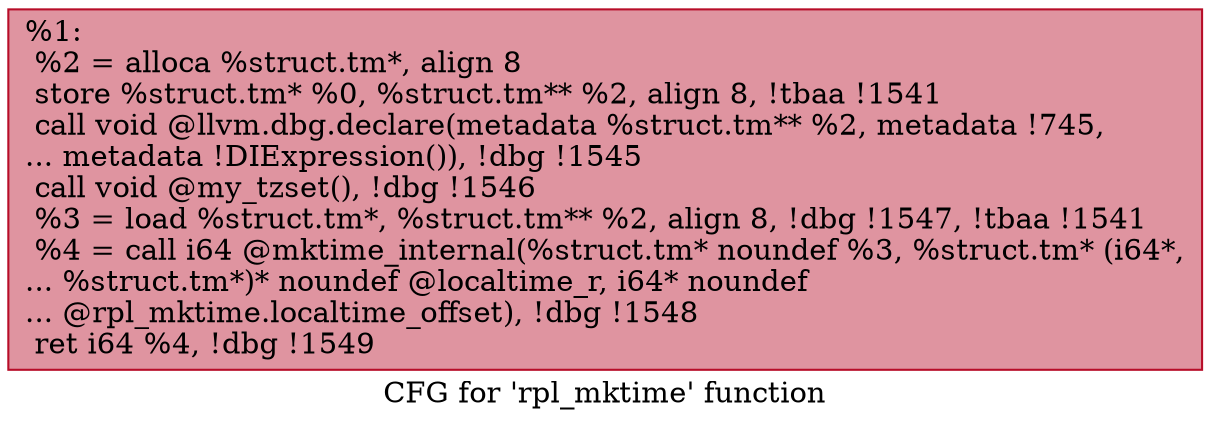 digraph "CFG for 'rpl_mktime' function" {
	label="CFG for 'rpl_mktime' function";

	Node0x10bc500 [shape=record,color="#b70d28ff", style=filled, fillcolor="#b70d2870",label="{%1:\l  %2 = alloca %struct.tm*, align 8\l  store %struct.tm* %0, %struct.tm** %2, align 8, !tbaa !1541\l  call void @llvm.dbg.declare(metadata %struct.tm** %2, metadata !745,\l... metadata !DIExpression()), !dbg !1545\l  call void @my_tzset(), !dbg !1546\l  %3 = load %struct.tm*, %struct.tm** %2, align 8, !dbg !1547, !tbaa !1541\l  %4 = call i64 @mktime_internal(%struct.tm* noundef %3, %struct.tm* (i64*,\l... %struct.tm*)* noundef @localtime_r, i64* noundef\l... @rpl_mktime.localtime_offset), !dbg !1548\l  ret i64 %4, !dbg !1549\l}"];
}
